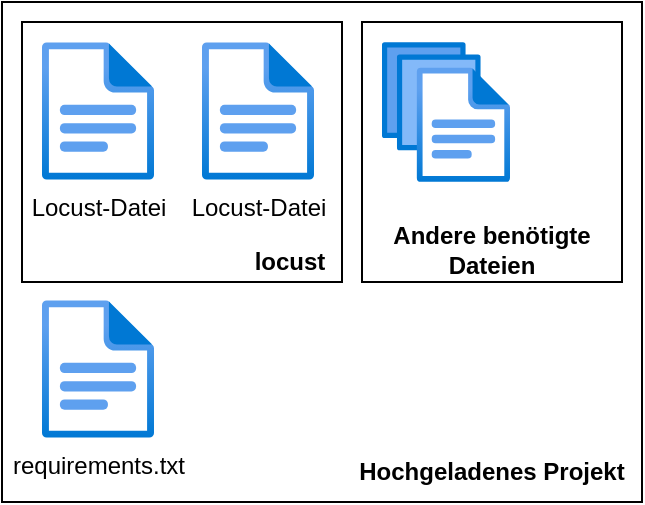 <mxfile version="16.1.2" type="device"><diagram id="kgpKYQtTHZ0yAKxKKP6v" name="Page-1"><mxGraphModel dx="1102" dy="857" grid="1" gridSize="10" guides="1" tooltips="1" connect="1" arrows="1" fold="1" page="1" pageScale="1" pageWidth="850" pageHeight="1100" math="0" shadow="0"><root><mxCell id="0"/><mxCell id="1" parent="0"/><mxCell id="Eu7UQkDb2gItV2x8X9_R-1" value="" style="rounded=0;whiteSpace=wrap;html=1;fillColor=none;strokeWidth=1;" vertex="1" parent="1"><mxGeometry x="10" y="10" width="320" height="250" as="geometry"/></mxCell><mxCell id="Eu7UQkDb2gItV2x8X9_R-2" value="" style="rounded=0;whiteSpace=wrap;html=1;fillColor=none;strokeWidth=1;" vertex="1" parent="1"><mxGeometry x="20" y="20" width="160" height="130" as="geometry"/></mxCell><mxCell id="Eu7UQkDb2gItV2x8X9_R-4" value="Locust-Datei" style="aspect=fixed;html=1;points=[];align=center;image;fontSize=12;image=img/lib/azure2/general/File.svg;labelPosition=center;verticalLabelPosition=bottom;verticalAlign=top;" vertex="1" parent="1"><mxGeometry x="30" y="30" width="56.0" height="69" as="geometry"/></mxCell><mxCell id="Eu7UQkDb2gItV2x8X9_R-6" value="" style="rounded=0;whiteSpace=wrap;html=1;fillColor=none;strokeWidth=1;" vertex="1" parent="1"><mxGeometry x="190" y="20" width="130" height="130" as="geometry"/></mxCell><mxCell id="Eu7UQkDb2gItV2x8X9_R-7" value="" style="aspect=fixed;html=1;points=[];align=right;image;fontSize=12;image=img/lib/azure2/general/Files.svg;labelPosition=left;verticalLabelPosition=middle;verticalAlign=middle;" vertex="1" parent="1"><mxGeometry x="200" y="30" width="64" height="70" as="geometry"/></mxCell><mxCell id="Eu7UQkDb2gItV2x8X9_R-8" value="&lt;b&gt;locust&lt;/b&gt;" style="text;html=1;strokeColor=none;fillColor=none;align=center;verticalAlign=middle;whiteSpace=wrap;rounded=0;" vertex="1" parent="1"><mxGeometry x="124" y="125" width="60" height="30" as="geometry"/></mxCell><mxCell id="Eu7UQkDb2gItV2x8X9_R-9" value="&lt;b&gt;Andere benötigte Dateien&lt;/b&gt;" style="text;html=1;strokeColor=none;fillColor=none;align=center;verticalAlign=middle;whiteSpace=wrap;rounded=0;" vertex="1" parent="1"><mxGeometry x="191" y="119" width="128" height="30" as="geometry"/></mxCell><mxCell id="Eu7UQkDb2gItV2x8X9_R-10" value="Locust-Datei" style="aspect=fixed;html=1;points=[];align=center;image;fontSize=12;image=img/lib/azure2/general/File.svg;labelPosition=center;verticalLabelPosition=bottom;verticalAlign=top;" vertex="1" parent="1"><mxGeometry x="110" y="30" width="56.0" height="69" as="geometry"/></mxCell><mxCell id="Eu7UQkDb2gItV2x8X9_R-12" value="requirements.txt" style="aspect=fixed;html=1;points=[];align=center;image;fontSize=12;image=img/lib/azure2/general/File.svg;labelPosition=center;verticalLabelPosition=bottom;verticalAlign=top;" vertex="1" parent="1"><mxGeometry x="30" y="159" width="56.0" height="69" as="geometry"/></mxCell><mxCell id="Eu7UQkDb2gItV2x8X9_R-13" value="&lt;b&gt;Hochgeladenes Projekt&lt;/b&gt;" style="text;html=1;strokeColor=none;fillColor=none;align=center;verticalAlign=middle;whiteSpace=wrap;rounded=0;" vertex="1" parent="1"><mxGeometry x="180" y="230" width="150" height="30" as="geometry"/></mxCell></root></mxGraphModel></diagram></mxfile>